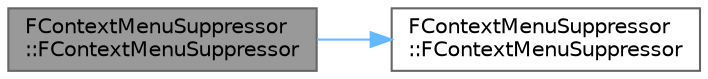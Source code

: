 digraph "FContextMenuSuppressor::FContextMenuSuppressor"
{
 // INTERACTIVE_SVG=YES
 // LATEX_PDF_SIZE
  bgcolor="transparent";
  edge [fontname=Helvetica,fontsize=10,labelfontname=Helvetica,labelfontsize=10];
  node [fontname=Helvetica,fontsize=10,shape=box,height=0.2,width=0.4];
  rankdir="LR";
  Node1 [id="Node000001",label="FContextMenuSuppressor\l::FContextMenuSuppressor",height=0.2,width=0.4,color="gray40", fillcolor="grey60", style="filled", fontcolor="black",tooltip=" "];
  Node1 -> Node2 [id="edge1_Node000001_Node000002",color="steelblue1",style="solid",tooltip=" "];
  Node2 [id="Node000002",label="FContextMenuSuppressor\l::FContextMenuSuppressor",height=0.2,width=0.4,color="grey40", fillcolor="white", style="filled",URL="$d0/d10/structFContextMenuSuppressor.html#a2214e1c58359a54930b8ad551baa4f86",tooltip=" "];
}

